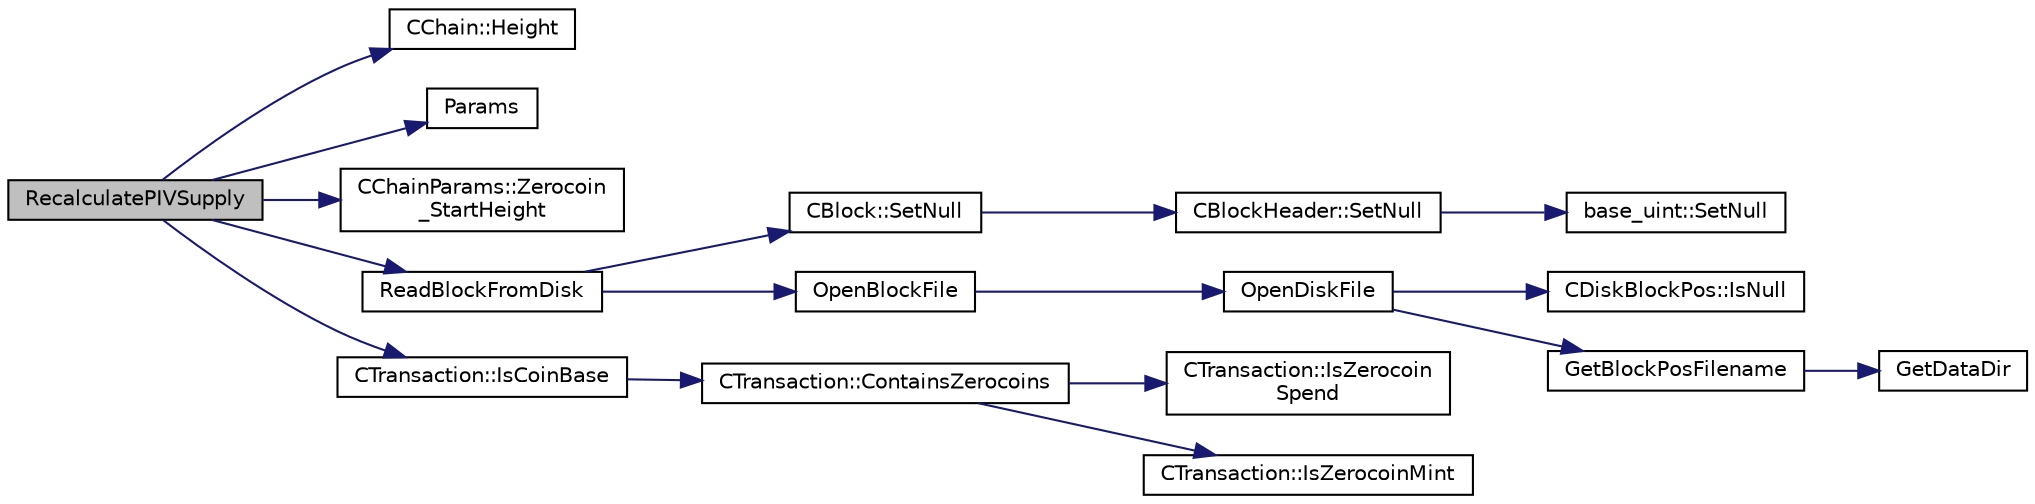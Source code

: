 digraph "RecalculatePIVSupply"
{
  edge [fontname="Helvetica",fontsize="10",labelfontname="Helvetica",labelfontsize="10"];
  node [fontname="Helvetica",fontsize="10",shape=record];
  rankdir="LR";
  Node1331 [label="RecalculatePIVSupply",height=0.2,width=0.4,color="black", fillcolor="grey75", style="filled", fontcolor="black"];
  Node1331 -> Node1332 [color="midnightblue",fontsize="10",style="solid",fontname="Helvetica"];
  Node1332 [label="CChain::Height",height=0.2,width=0.4,color="black", fillcolor="white", style="filled",URL="$class_c_chain.html#ad4758bc8872ce065a9579f77c3171d40",tooltip="Return the maximal height in the chain. "];
  Node1331 -> Node1333 [color="midnightblue",fontsize="10",style="solid",fontname="Helvetica"];
  Node1333 [label="Params",height=0.2,width=0.4,color="black", fillcolor="white", style="filled",URL="$chainparams_8cpp.html#ace5c5b706d71a324a417dd2db394fd4a",tooltip="Return the currently selected parameters. "];
  Node1331 -> Node1334 [color="midnightblue",fontsize="10",style="solid",fontname="Helvetica"];
  Node1334 [label="CChainParams::Zerocoin\l_StartHeight",height=0.2,width=0.4,color="black", fillcolor="white", style="filled",URL="$class_c_chain_params.html#a5c3b62573db5b5a6cdaee67d608353e0"];
  Node1331 -> Node1335 [color="midnightblue",fontsize="10",style="solid",fontname="Helvetica"];
  Node1335 [label="ReadBlockFromDisk",height=0.2,width=0.4,color="black", fillcolor="white", style="filled",URL="$main_8cpp.html#a2dc350346749b7da7f4b40c114ee5147"];
  Node1335 -> Node1336 [color="midnightblue",fontsize="10",style="solid",fontname="Helvetica"];
  Node1336 [label="CBlock::SetNull",height=0.2,width=0.4,color="black", fillcolor="white", style="filled",URL="$class_c_block.html#a0410d7ba8d60679c4cf364b82ffffea5"];
  Node1336 -> Node1337 [color="midnightblue",fontsize="10",style="solid",fontname="Helvetica"];
  Node1337 [label="CBlockHeader::SetNull",height=0.2,width=0.4,color="black", fillcolor="white", style="filled",URL="$class_c_block_header.html#ae39c04a4357417d98954a51f53beb78a"];
  Node1337 -> Node1338 [color="midnightblue",fontsize="10",style="solid",fontname="Helvetica"];
  Node1338 [label="base_uint::SetNull",height=0.2,width=0.4,color="black", fillcolor="white", style="filled",URL="$classbase__uint.html#ab7f832a0d48a7da00296497c820ae775"];
  Node1335 -> Node1339 [color="midnightblue",fontsize="10",style="solid",fontname="Helvetica"];
  Node1339 [label="OpenBlockFile",height=0.2,width=0.4,color="black", fillcolor="white", style="filled",URL="$main_8cpp.html#a0d81388930a4ccb6a69b9abdd1ef5097",tooltip="Open a block file (blk?????.dat) "];
  Node1339 -> Node1340 [color="midnightblue",fontsize="10",style="solid",fontname="Helvetica"];
  Node1340 [label="OpenDiskFile",height=0.2,width=0.4,color="black", fillcolor="white", style="filled",URL="$main_8cpp.html#ab15fc61f1d9596ad0aca703ff2c74635"];
  Node1340 -> Node1341 [color="midnightblue",fontsize="10",style="solid",fontname="Helvetica"];
  Node1341 [label="CDiskBlockPos::IsNull",height=0.2,width=0.4,color="black", fillcolor="white", style="filled",URL="$struct_c_disk_block_pos.html#a7dd98fe3f5372d358df61db31899b0af"];
  Node1340 -> Node1342 [color="midnightblue",fontsize="10",style="solid",fontname="Helvetica"];
  Node1342 [label="GetBlockPosFilename",height=0.2,width=0.4,color="black", fillcolor="white", style="filled",URL="$main_8cpp.html#a2f26f074aac584c3398de1dcdac59de9",tooltip="Translation to a filesystem path. "];
  Node1342 -> Node1343 [color="midnightblue",fontsize="10",style="solid",fontname="Helvetica"];
  Node1343 [label="GetDataDir",height=0.2,width=0.4,color="black", fillcolor="white", style="filled",URL="$util_8cpp.html#ab83866a054745d4b30a3948a1b44beba"];
  Node1331 -> Node1344 [color="midnightblue",fontsize="10",style="solid",fontname="Helvetica"];
  Node1344 [label="CTransaction::IsCoinBase",height=0.2,width=0.4,color="black", fillcolor="white", style="filled",URL="$class_c_transaction.html#a96256e8ac1bf79ad9c057e48c41132dd"];
  Node1344 -> Node1345 [color="midnightblue",fontsize="10",style="solid",fontname="Helvetica"];
  Node1345 [label="CTransaction::ContainsZerocoins",height=0.2,width=0.4,color="black", fillcolor="white", style="filled",URL="$class_c_transaction.html#a613051e8e5651a7500cb455f37dd1116"];
  Node1345 -> Node1346 [color="midnightblue",fontsize="10",style="solid",fontname="Helvetica"];
  Node1346 [label="CTransaction::IsZerocoin\lSpend",height=0.2,width=0.4,color="black", fillcolor="white", style="filled",URL="$class_c_transaction.html#a4cda5603795c5f9179d4c8bd43f809cd"];
  Node1345 -> Node1347 [color="midnightblue",fontsize="10",style="solid",fontname="Helvetica"];
  Node1347 [label="CTransaction::IsZerocoinMint",height=0.2,width=0.4,color="black", fillcolor="white", style="filled",URL="$class_c_transaction.html#ab91efb1c2312e6feeecfbbfff11abbb1"];
}
